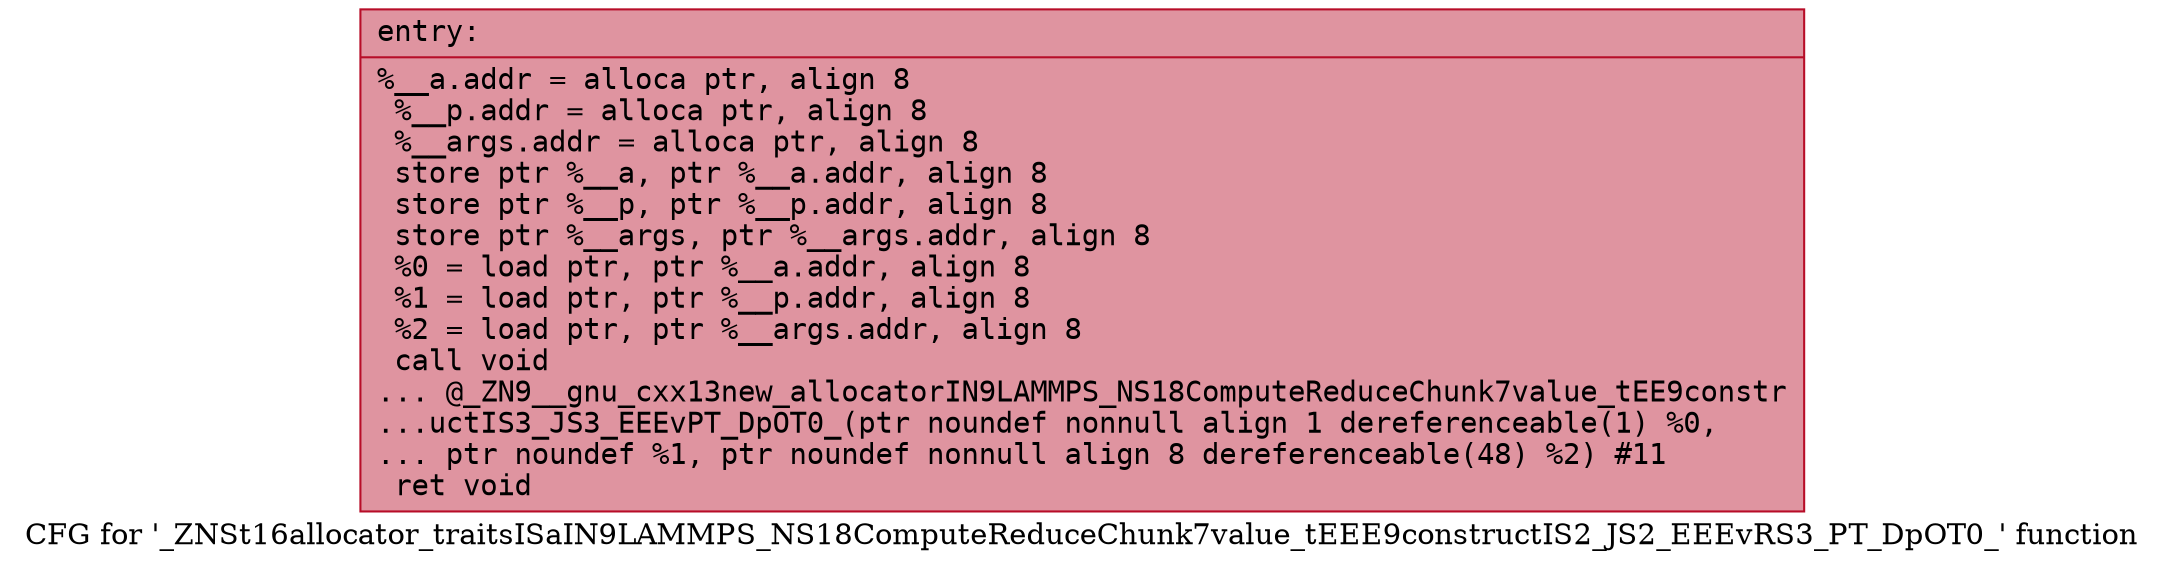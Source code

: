 digraph "CFG for '_ZNSt16allocator_traitsISaIN9LAMMPS_NS18ComputeReduceChunk7value_tEEE9constructIS2_JS2_EEEvRS3_PT_DpOT0_' function" {
	label="CFG for '_ZNSt16allocator_traitsISaIN9LAMMPS_NS18ComputeReduceChunk7value_tEEE9constructIS2_JS2_EEEvRS3_PT_DpOT0_' function";

	Node0x562fdb28fab0 [shape=record,color="#b70d28ff", style=filled, fillcolor="#b70d2870" fontname="Courier",label="{entry:\l|  %__a.addr = alloca ptr, align 8\l  %__p.addr = alloca ptr, align 8\l  %__args.addr = alloca ptr, align 8\l  store ptr %__a, ptr %__a.addr, align 8\l  store ptr %__p, ptr %__p.addr, align 8\l  store ptr %__args, ptr %__args.addr, align 8\l  %0 = load ptr, ptr %__a.addr, align 8\l  %1 = load ptr, ptr %__p.addr, align 8\l  %2 = load ptr, ptr %__args.addr, align 8\l  call void\l... @_ZN9__gnu_cxx13new_allocatorIN9LAMMPS_NS18ComputeReduceChunk7value_tEE9constr\l...uctIS3_JS3_EEEvPT_DpOT0_(ptr noundef nonnull align 1 dereferenceable(1) %0,\l... ptr noundef %1, ptr noundef nonnull align 8 dereferenceable(48) %2) #11\l  ret void\l}"];
}
